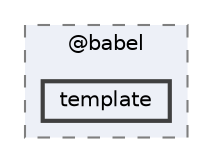 digraph "pkiclassroomrescheduler/src/main/frontend/node_modules/@babel/template"
{
 // LATEX_PDF_SIZE
  bgcolor="transparent";
  edge [fontname=Helvetica,fontsize=10,labelfontname=Helvetica,labelfontsize=10];
  node [fontname=Helvetica,fontsize=10,shape=box,height=0.2,width=0.4];
  compound=true
  subgraph clusterdir_bc8070c8b402176472541bb6f0cba6df {
    graph [ bgcolor="#edf0f7", pencolor="grey50", label="@babel", fontname=Helvetica,fontsize=10 style="filled,dashed", URL="dir_bc8070c8b402176472541bb6f0cba6df.html",tooltip=""]
  dir_91b64ebd4dc22330a664bbce4b207dba [label="template", fillcolor="#edf0f7", color="grey25", style="filled,bold", URL="dir_91b64ebd4dc22330a664bbce4b207dba.html",tooltip=""];
  }
}
